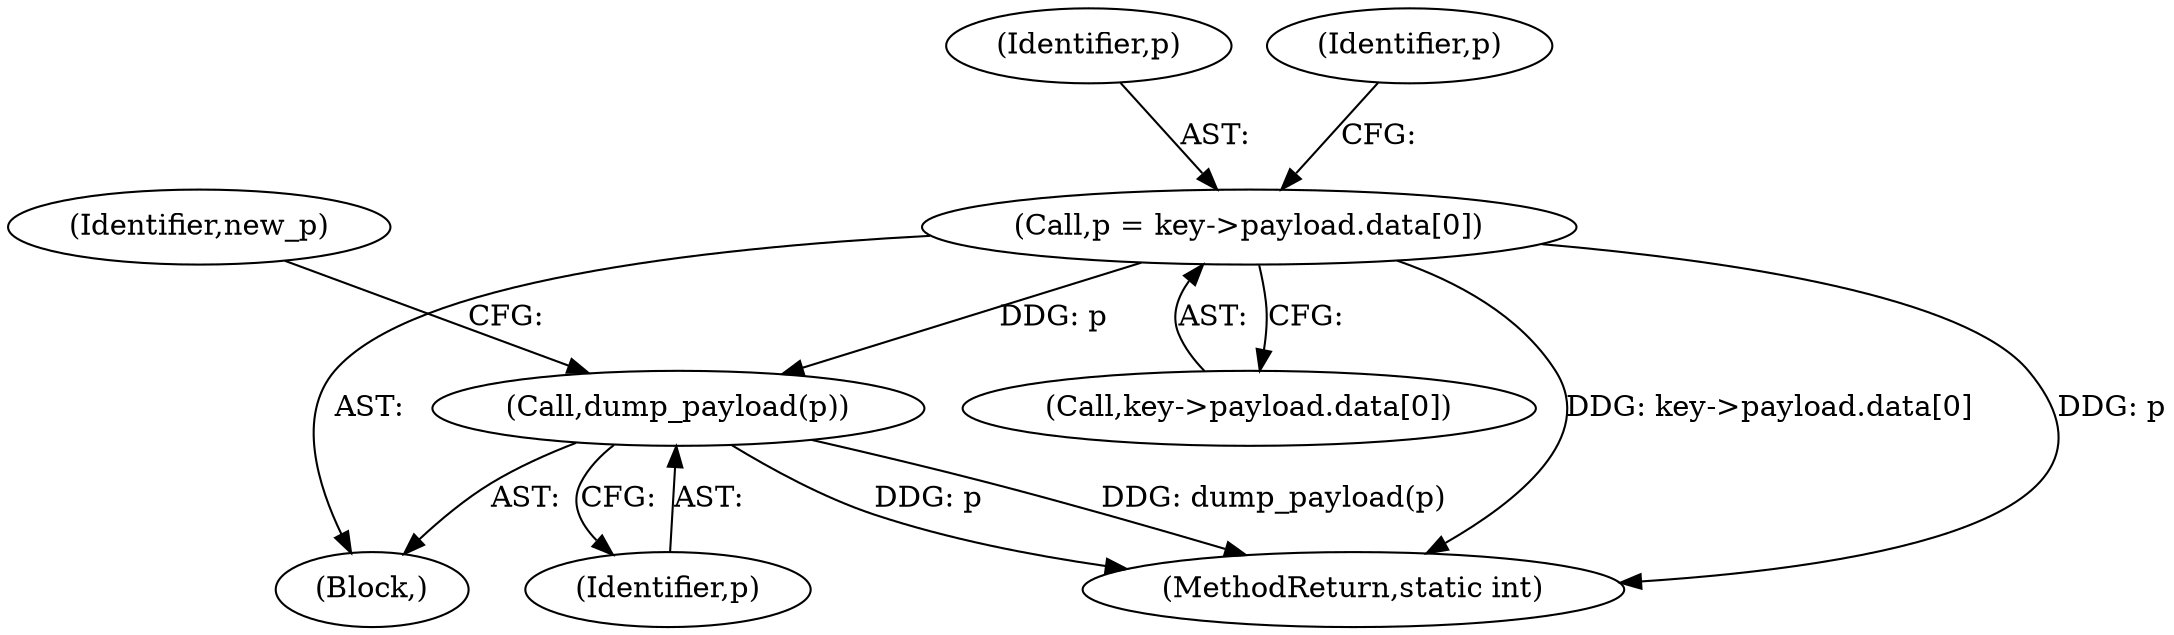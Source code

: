 digraph "0_linux_363b02dab09b3226f3bd1420dad9c72b79a42a76_16@array" {
"1000125" [label="(Call,p = key->payload.data[0])"];
"1000262" [label="(Call,dump_payload(p))"];
"1000320" [label="(MethodReturn,static int)"];
"1000104" [label="(Block,)"];
"1000126" [label="(Identifier,p)"];
"1000263" [label="(Identifier,p)"];
"1000125" [label="(Call,p = key->payload.data[0])"];
"1000265" [label="(Identifier,new_p)"];
"1000262" [label="(Call,dump_payload(p))"];
"1000137" [label="(Identifier,p)"];
"1000127" [label="(Call,key->payload.data[0])"];
"1000125" -> "1000104"  [label="AST: "];
"1000125" -> "1000127"  [label="CFG: "];
"1000126" -> "1000125"  [label="AST: "];
"1000127" -> "1000125"  [label="AST: "];
"1000137" -> "1000125"  [label="CFG: "];
"1000125" -> "1000320"  [label="DDG: p"];
"1000125" -> "1000320"  [label="DDG: key->payload.data[0]"];
"1000125" -> "1000262"  [label="DDG: p"];
"1000262" -> "1000104"  [label="AST: "];
"1000262" -> "1000263"  [label="CFG: "];
"1000263" -> "1000262"  [label="AST: "];
"1000265" -> "1000262"  [label="CFG: "];
"1000262" -> "1000320"  [label="DDG: dump_payload(p)"];
"1000262" -> "1000320"  [label="DDG: p"];
}
